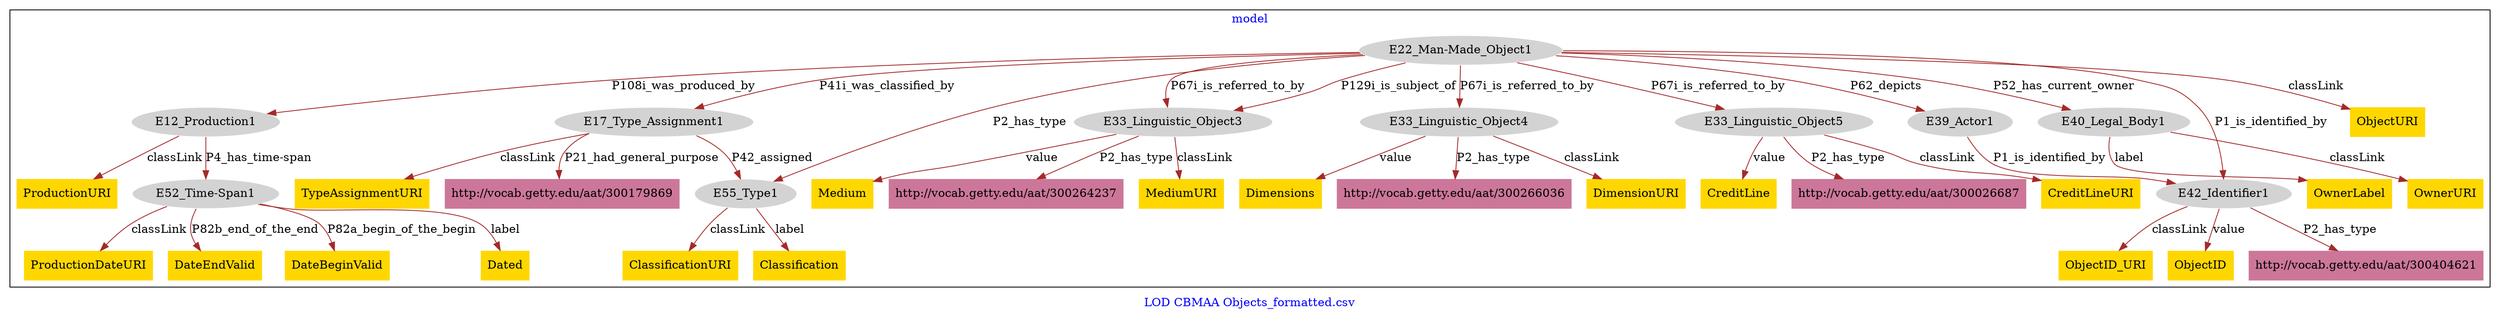 digraph n0 {
fontcolor="blue"
remincross="true"
label="LOD CBMAA Objects_formatted.csv"
subgraph cluster {
label="model"
n2[style="filled",color="white",fillcolor="lightgray",label="E12_Production1"];
n3[style="filled",color="white",fillcolor="lightgray",label="E52_Time-Span1"];
n4[style="filled",color="white",fillcolor="lightgray",label="E17_Type_Assignment1"];
n5[style="filled",color="white",fillcolor="lightgray",label="E55_Type1"];
n6[style="filled",color="white",fillcolor="lightgray",label="E22_Man-Made_Object1"];
n7[style="filled",color="white",fillcolor="lightgray",label="E33_Linguistic_Object3"];
n8[style="filled",color="white",fillcolor="lightgray",label="E33_Linguistic_Object4"];
n9[style="filled",color="white",fillcolor="lightgray",label="E33_Linguistic_Object5"];
n10[style="filled",color="white",fillcolor="lightgray",label="E39_Actor1"];
n11[style="filled",color="white",fillcolor="lightgray",label="E40_Legal_Body1"];
n12[style="filled",color="white",fillcolor="lightgray",label="E42_Identifier1"];
n13[shape="plaintext",style="filled",fillcolor="gold",label="MediumURI"];
n14[shape="plaintext",style="filled",fillcolor="gold",label="ObjectID_URI"];
n15[shape="plaintext",style="filled",fillcolor="gold",label="OwnerURI"];
n16[shape="plaintext",style="filled",fillcolor="gold",label="DimensionURI"];
n17[shape="plaintext",style="filled",fillcolor="gold",label="Dated"];
n18[shape="plaintext",style="filled",fillcolor="gold",label="CreditLineURI"];
n19[shape="plaintext",style="filled",fillcolor="gold",label="ProductionDateURI"];
n20[shape="plaintext",style="filled",fillcolor="gold",label="ProductionURI"];
n21[shape="plaintext",style="filled",fillcolor="gold",label="Dimensions"];
n22[shape="plaintext",style="filled",fillcolor="gold",label="ObjectID"];
n23[shape="plaintext",style="filled",fillcolor="gold",label="Medium"];
n24[shape="plaintext",style="filled",fillcolor="gold",label="Classification"];
n25[shape="plaintext",style="filled",fillcolor="gold",label="CreditLine"];
n26[shape="plaintext",style="filled",fillcolor="gold",label="DateEndValid"];
n27[shape="plaintext",style="filled",fillcolor="gold",label="OwnerLabel"];
n28[shape="plaintext",style="filled",fillcolor="gold",label="ClassificationURI"];
n29[shape="plaintext",style="filled",fillcolor="gold",label="DateBeginValid"];
n30[shape="plaintext",style="filled",fillcolor="gold",label="ObjectURI"];
n31[shape="plaintext",style="filled",fillcolor="gold",label="TypeAssignmentURI"];
n32[shape="plaintext",style="filled",fillcolor="#CC7799",label="http://vocab.getty.edu/aat/300026687"];
n33[shape="plaintext",style="filled",fillcolor="#CC7799",label="http://vocab.getty.edu/aat/300264237"];
n34[shape="plaintext",style="filled",fillcolor="#CC7799",label="http://vocab.getty.edu/aat/300404621"];
n35[shape="plaintext",style="filled",fillcolor="#CC7799",label="http://vocab.getty.edu/aat/300179869"];
n36[shape="plaintext",style="filled",fillcolor="#CC7799",label="http://vocab.getty.edu/aat/300266036"];
}
n2 -> n3[color="brown",fontcolor="black",label="P4_has_time-span"]
n4 -> n5[color="brown",fontcolor="black",label="P42_assigned"]
n6 -> n2[color="brown",fontcolor="black",label="P108i_was_produced_by"]
n6 -> n4[color="brown",fontcolor="black",label="P41i_was_classified_by"]
n6 -> n7[color="brown",fontcolor="black",label="P129i_is_subject_of"]
n6 -> n8[color="brown",fontcolor="black",label="P67i_is_referred_to_by"]
n6 -> n9[color="brown",fontcolor="black",label="P67i_is_referred_to_by"]
n6 -> n10[color="brown",fontcolor="black",label="P62_depicts"]
n6 -> n11[color="brown",fontcolor="black",label="P52_has_current_owner"]
n10 -> n12[color="brown",fontcolor="black",label="P1_is_identified_by"]
n7 -> n13[color="brown",fontcolor="black",label="classLink"]
n12 -> n14[color="brown",fontcolor="black",label="classLink"]
n11 -> n15[color="brown",fontcolor="black",label="classLink"]
n8 -> n16[color="brown",fontcolor="black",label="classLink"]
n3 -> n17[color="brown",fontcolor="black",label="label"]
n9 -> n18[color="brown",fontcolor="black",label="classLink"]
n3 -> n19[color="brown",fontcolor="black",label="classLink"]
n2 -> n20[color="brown",fontcolor="black",label="classLink"]
n8 -> n21[color="brown",fontcolor="black",label="value"]
n12 -> n22[color="brown",fontcolor="black",label="value"]
n7 -> n23[color="brown",fontcolor="black",label="value"]
n5 -> n24[color="brown",fontcolor="black",label="label"]
n9 -> n25[color="brown",fontcolor="black",label="value"]
n3 -> n26[color="brown",fontcolor="black",label="P82b_end_of_the_end"]
n11 -> n27[color="brown",fontcolor="black",label="label"]
n5 -> n28[color="brown",fontcolor="black",label="classLink"]
n3 -> n29[color="brown",fontcolor="black",label="P82a_begin_of_the_begin"]
n6 -> n30[color="brown",fontcolor="black",label="classLink"]
n4 -> n31[color="brown",fontcolor="black",label="classLink"]
n9 -> n32[color="brown",fontcolor="black",label="P2_has_type"]
n6 -> n5[color="brown",fontcolor="black",label="P2_has_type"]
n7 -> n33[color="brown",fontcolor="black",label="P2_has_type"]
n12 -> n34[color="brown",fontcolor="black",label="P2_has_type"]
n6 -> n12[color="brown",fontcolor="black",label="P1_is_identified_by"]
n6 -> n7[color="brown",fontcolor="black",label="P67i_is_referred_to_by"]
n4 -> n35[color="brown",fontcolor="black",label="P21_had_general_purpose"]
n8 -> n36[color="brown",fontcolor="black",label="P2_has_type"]
}
